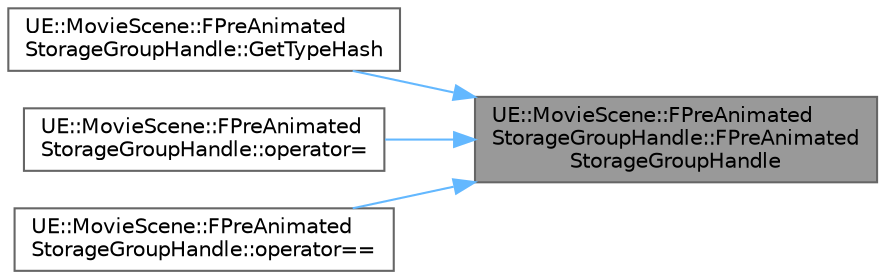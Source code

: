 digraph "UE::MovieScene::FPreAnimatedStorageGroupHandle::FPreAnimatedStorageGroupHandle"
{
 // INTERACTIVE_SVG=YES
 // LATEX_PDF_SIZE
  bgcolor="transparent";
  edge [fontname=Helvetica,fontsize=10,labelfontname=Helvetica,labelfontsize=10];
  node [fontname=Helvetica,fontsize=10,shape=box,height=0.2,width=0.4];
  rankdir="RL";
  Node1 [id="Node000001",label="UE::MovieScene::FPreAnimated\lStorageGroupHandle::FPreAnimated\lStorageGroupHandle",height=0.2,width=0.4,color="gray40", fillcolor="grey60", style="filled", fontcolor="black",tooltip=" "];
  Node1 -> Node2 [id="edge1_Node000001_Node000002",dir="back",color="steelblue1",style="solid",tooltip=" "];
  Node2 [id="Node000002",label="UE::MovieScene::FPreAnimated\lStorageGroupHandle::GetTypeHash",height=0.2,width=0.4,color="grey40", fillcolor="white", style="filled",URL="$d5/ded/structUE_1_1MovieScene_1_1FPreAnimatedStorageGroupHandle.html#a2f0125aaa05816b173750c6ce3d21998",tooltip=" "];
  Node1 -> Node3 [id="edge2_Node000001_Node000003",dir="back",color="steelblue1",style="solid",tooltip=" "];
  Node3 [id="Node000003",label="UE::MovieScene::FPreAnimated\lStorageGroupHandle::operator=",height=0.2,width=0.4,color="grey40", fillcolor="white", style="filled",URL="$d5/ded/structUE_1_1MovieScene_1_1FPreAnimatedStorageGroupHandle.html#a92f940caea1eb86a2ec5782c8c459b68",tooltip=" "];
  Node1 -> Node4 [id="edge3_Node000001_Node000004",dir="back",color="steelblue1",style="solid",tooltip=" "];
  Node4 [id="Node000004",label="UE::MovieScene::FPreAnimated\lStorageGroupHandle::operator==",height=0.2,width=0.4,color="grey40", fillcolor="white", style="filled",URL="$d5/ded/structUE_1_1MovieScene_1_1FPreAnimatedStorageGroupHandle.html#a480868f0d702458eb9e045e7307609fb",tooltip=" "];
}
